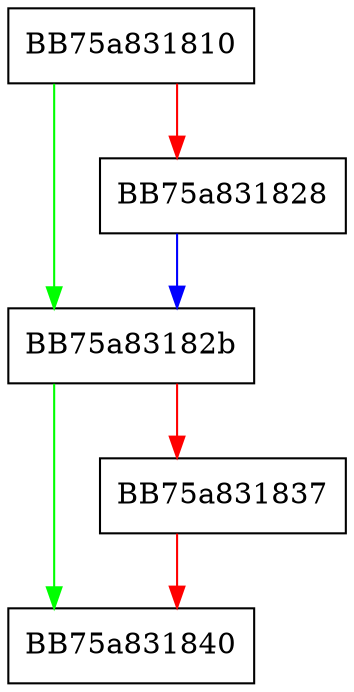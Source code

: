 digraph CollectStates {
  node [shape="box"];
  graph [splines=ortho];
  BB75a831810 -> BB75a83182b [color="green"];
  BB75a831810 -> BB75a831828 [color="red"];
  BB75a831828 -> BB75a83182b [color="blue"];
  BB75a83182b -> BB75a831840 [color="green"];
  BB75a83182b -> BB75a831837 [color="red"];
  BB75a831837 -> BB75a831840 [color="red"];
}